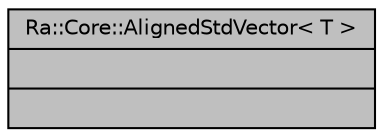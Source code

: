 digraph "Ra::Core::AlignedStdVector&lt; T &gt;"
{
 // INTERACTIVE_SVG=YES
 // LATEX_PDF_SIZE
  edge [fontname="Helvetica",fontsize="10",labelfontname="Helvetica",labelfontsize="10"];
  node [fontname="Helvetica",fontsize="10",shape=record];
  Node1 [label="{Ra::Core::AlignedStdVector\< T \>\n||}",height=0.2,width=0.4,color="black", fillcolor="grey75", style="filled", fontcolor="black",tooltip=" "];
}
